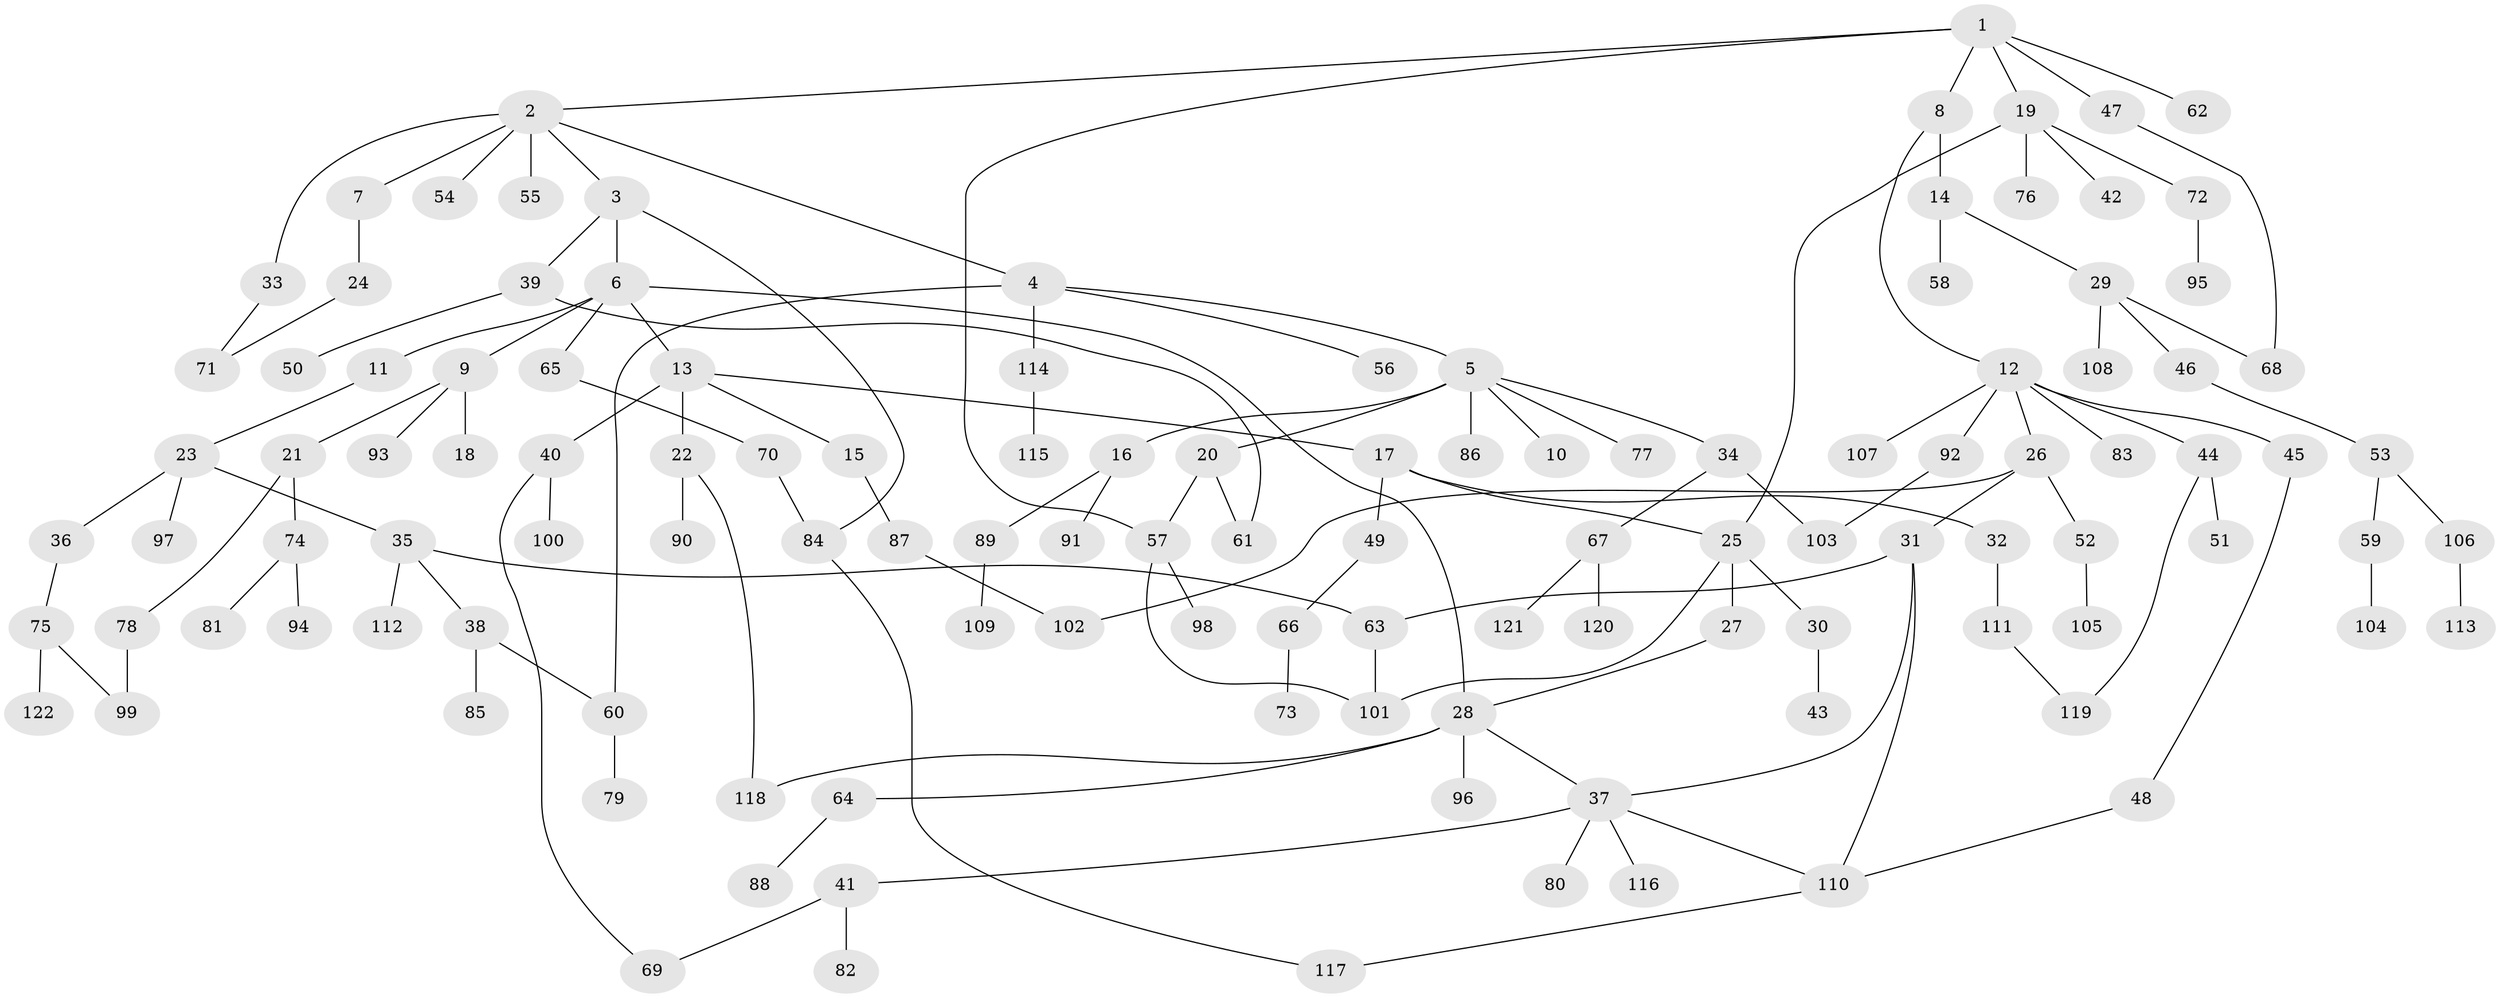 // Generated by graph-tools (version 1.1) at 2025/13/03/09/25 04:13:37]
// undirected, 122 vertices, 142 edges
graph export_dot {
graph [start="1"]
  node [color=gray90,style=filled];
  1;
  2;
  3;
  4;
  5;
  6;
  7;
  8;
  9;
  10;
  11;
  12;
  13;
  14;
  15;
  16;
  17;
  18;
  19;
  20;
  21;
  22;
  23;
  24;
  25;
  26;
  27;
  28;
  29;
  30;
  31;
  32;
  33;
  34;
  35;
  36;
  37;
  38;
  39;
  40;
  41;
  42;
  43;
  44;
  45;
  46;
  47;
  48;
  49;
  50;
  51;
  52;
  53;
  54;
  55;
  56;
  57;
  58;
  59;
  60;
  61;
  62;
  63;
  64;
  65;
  66;
  67;
  68;
  69;
  70;
  71;
  72;
  73;
  74;
  75;
  76;
  77;
  78;
  79;
  80;
  81;
  82;
  83;
  84;
  85;
  86;
  87;
  88;
  89;
  90;
  91;
  92;
  93;
  94;
  95;
  96;
  97;
  98;
  99;
  100;
  101;
  102;
  103;
  104;
  105;
  106;
  107;
  108;
  109;
  110;
  111;
  112;
  113;
  114;
  115;
  116;
  117;
  118;
  119;
  120;
  121;
  122;
  1 -- 2;
  1 -- 8;
  1 -- 19;
  1 -- 47;
  1 -- 62;
  1 -- 57;
  2 -- 3;
  2 -- 4;
  2 -- 7;
  2 -- 33;
  2 -- 54;
  2 -- 55;
  3 -- 6;
  3 -- 39;
  3 -- 84;
  4 -- 5;
  4 -- 56;
  4 -- 114;
  4 -- 60;
  5 -- 10;
  5 -- 16;
  5 -- 20;
  5 -- 34;
  5 -- 77;
  5 -- 86;
  6 -- 9;
  6 -- 11;
  6 -- 13;
  6 -- 28;
  6 -- 65;
  7 -- 24;
  8 -- 12;
  8 -- 14;
  9 -- 18;
  9 -- 21;
  9 -- 93;
  11 -- 23;
  12 -- 26;
  12 -- 44;
  12 -- 45;
  12 -- 83;
  12 -- 92;
  12 -- 107;
  13 -- 15;
  13 -- 17;
  13 -- 22;
  13 -- 40;
  14 -- 29;
  14 -- 58;
  15 -- 87;
  16 -- 89;
  16 -- 91;
  17 -- 25;
  17 -- 32;
  17 -- 49;
  19 -- 42;
  19 -- 72;
  19 -- 76;
  19 -- 25;
  20 -- 57;
  20 -- 61;
  21 -- 74;
  21 -- 78;
  22 -- 90;
  22 -- 118;
  23 -- 35;
  23 -- 36;
  23 -- 97;
  24 -- 71;
  25 -- 27;
  25 -- 30;
  25 -- 101;
  26 -- 31;
  26 -- 52;
  26 -- 102;
  27 -- 28;
  28 -- 37;
  28 -- 64;
  28 -- 96;
  28 -- 118;
  29 -- 46;
  29 -- 108;
  29 -- 68;
  30 -- 43;
  31 -- 110;
  31 -- 37;
  31 -- 63;
  32 -- 111;
  33 -- 71;
  34 -- 67;
  34 -- 103;
  35 -- 38;
  35 -- 63;
  35 -- 112;
  36 -- 75;
  37 -- 41;
  37 -- 80;
  37 -- 110;
  37 -- 116;
  38 -- 60;
  38 -- 85;
  39 -- 50;
  39 -- 61;
  40 -- 69;
  40 -- 100;
  41 -- 82;
  41 -- 69;
  44 -- 51;
  44 -- 119;
  45 -- 48;
  46 -- 53;
  47 -- 68;
  48 -- 110;
  49 -- 66;
  52 -- 105;
  53 -- 59;
  53 -- 106;
  57 -- 98;
  57 -- 101;
  59 -- 104;
  60 -- 79;
  63 -- 101;
  64 -- 88;
  65 -- 70;
  66 -- 73;
  67 -- 120;
  67 -- 121;
  70 -- 84;
  72 -- 95;
  74 -- 81;
  74 -- 94;
  75 -- 122;
  75 -- 99;
  78 -- 99;
  84 -- 117;
  87 -- 102;
  89 -- 109;
  92 -- 103;
  106 -- 113;
  110 -- 117;
  111 -- 119;
  114 -- 115;
}
